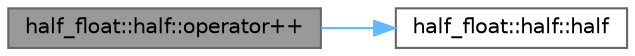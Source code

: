 digraph "half_float::half::operator++"
{
 // LATEX_PDF_SIZE
  bgcolor="transparent";
  edge [fontname=Helvetica,fontsize=10,labelfontname=Helvetica,labelfontsize=10];
  node [fontname=Helvetica,fontsize=10,shape=box,height=0.2,width=0.4];
  rankdir="LR";
  Node1 [id="Node000001",label="half_float::half::operator++",height=0.2,width=0.4,color="gray40", fillcolor="grey60", style="filled", fontcolor="black",tooltip=" "];
  Node1 -> Node2 [id="edge2_Node000001_Node000002",color="steelblue1",style="solid",tooltip=" "];
  Node2 [id="Node000002",label="half_float::half::half",height=0.2,width=0.4,color="grey40", fillcolor="white", style="filled",URL="$classhalf__float_1_1half.html#a3f52e869fec499d6b86f2afc90749d6a",tooltip=" "];
}
